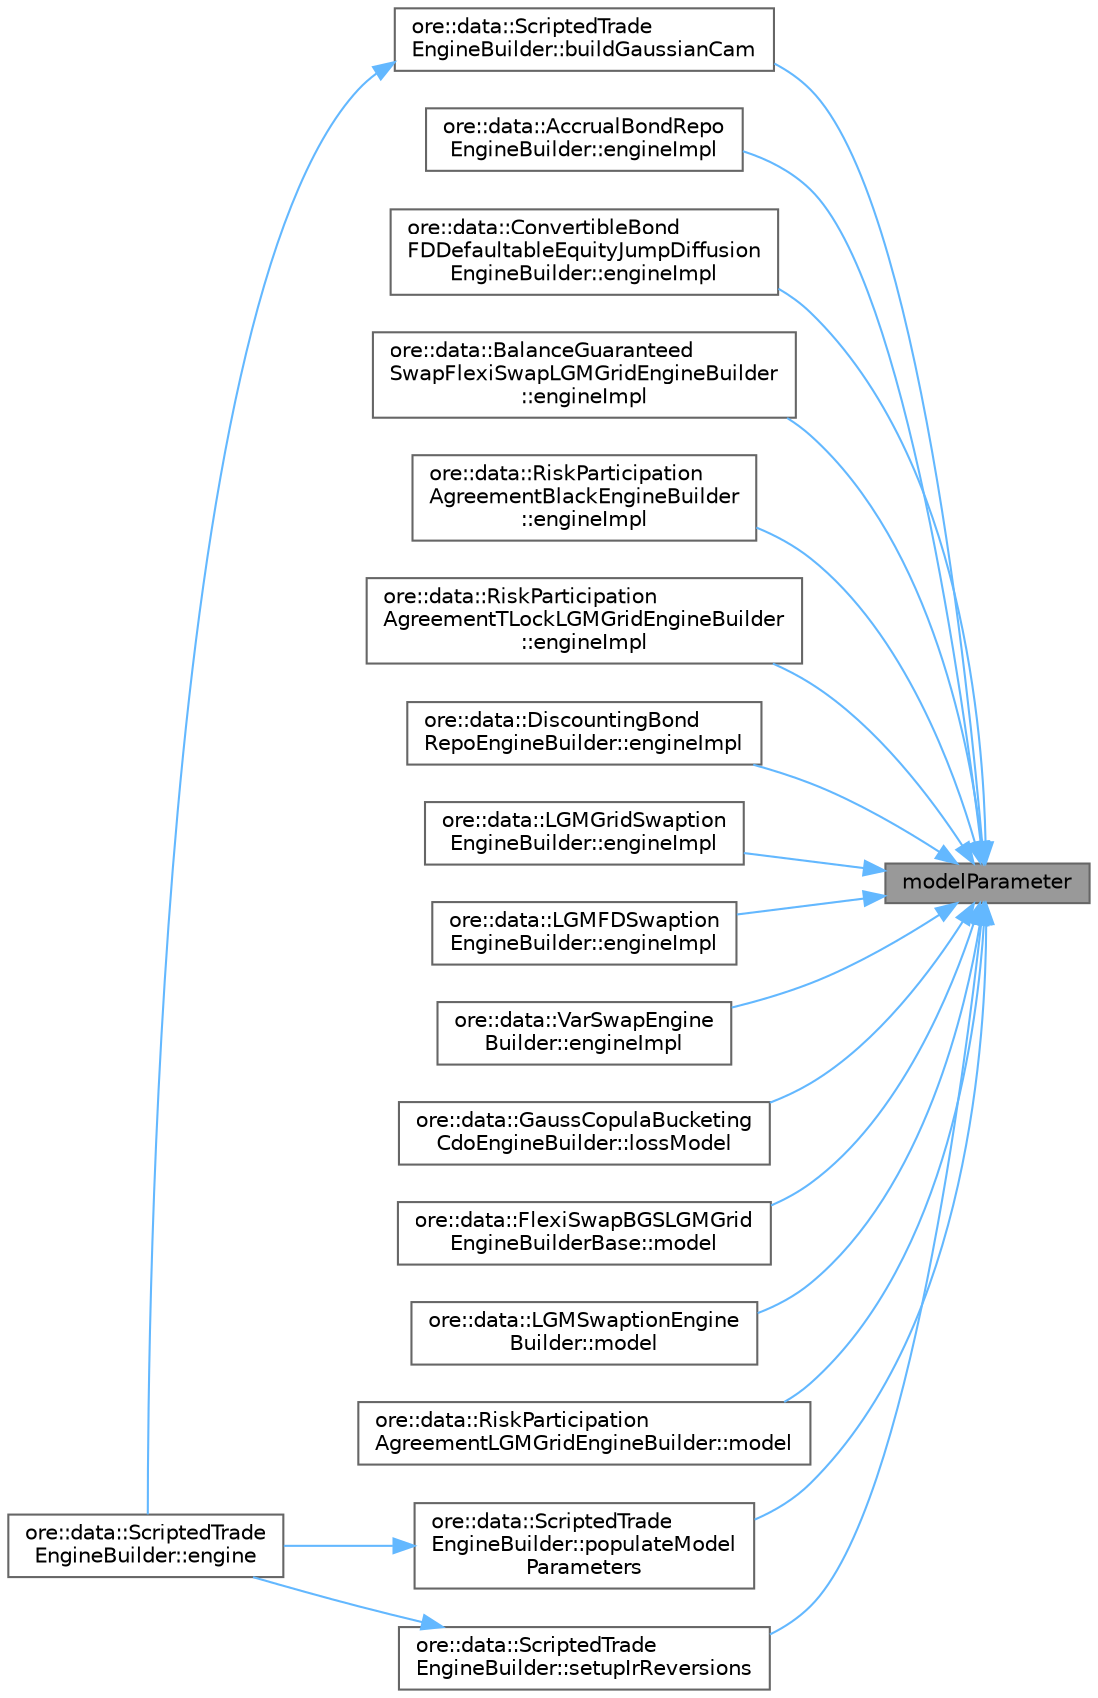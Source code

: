 digraph "modelParameter"
{
 // INTERACTIVE_SVG=YES
 // LATEX_PDF_SIZE
  bgcolor="transparent";
  edge [fontname=Helvetica,fontsize=10,labelfontname=Helvetica,labelfontsize=10];
  node [fontname=Helvetica,fontsize=10,shape=box,height=0.2,width=0.4];
  rankdir="RL";
  Node1 [label="modelParameter",height=0.2,width=0.4,color="gray40", fillcolor="grey60", style="filled", fontcolor="black",tooltip=" "];
  Node1 -> Node2 [dir="back",color="steelblue1",style="solid"];
  Node2 [label="ore::data::ScriptedTrade\lEngineBuilder::buildGaussianCam",height=0.2,width=0.4,color="grey40", fillcolor="white", style="filled",URL="$classore_1_1data_1_1_scripted_trade_engine_builder.html#a8f7fd6b51798363b9f87020fb40b792b",tooltip=" "];
  Node2 -> Node3 [dir="back",color="steelblue1",style="solid"];
  Node3 [label="ore::data::ScriptedTrade\lEngineBuilder::engine",height=0.2,width=0.4,color="grey40", fillcolor="white", style="filled",URL="$classore_1_1data_1_1_scripted_trade_engine_builder.html#afa7bc32050325672e45000b32d62ec0b",tooltip=" "];
  Node1 -> Node4 [dir="back",color="steelblue1",style="solid"];
  Node4 [label="ore::data::AccrualBondRepo\lEngineBuilder::engineImpl",height=0.2,width=0.4,color="grey40", fillcolor="white", style="filled",URL="$classore_1_1data_1_1_accrual_bond_repo_engine_builder.html#add90269313cf7a23854ca99243375909",tooltip=" "];
  Node1 -> Node5 [dir="back",color="steelblue1",style="solid"];
  Node5 [label="ore::data::ConvertibleBond\lFDDefaultableEquityJumpDiffusion\lEngineBuilder::engineImpl",height=0.2,width=0.4,color="grey40", fillcolor="white", style="filled",URL="$classore_1_1data_1_1_convertible_bond_f_d_defaultable_equity_jump_diffusion_engine_builder.html#a7f6c89c077a9e880df888ccb0eceab4a",tooltip=" "];
  Node1 -> Node6 [dir="back",color="steelblue1",style="solid"];
  Node6 [label="ore::data::BalanceGuaranteed\lSwapFlexiSwapLGMGridEngineBuilder\l::engineImpl",height=0.2,width=0.4,color="grey40", fillcolor="white", style="filled",URL="$classore_1_1data_1_1_balance_guaranteed_swap_flexi_swap_l_g_m_grid_engine_builder.html#a8eb719dba0ebfa41191512fa5c8bc15c",tooltip=" "];
  Node1 -> Node7 [dir="back",color="steelblue1",style="solid"];
  Node7 [label="ore::data::RiskParticipation\lAgreementBlackEngineBuilder\l::engineImpl",height=0.2,width=0.4,color="grey40", fillcolor="white", style="filled",URL="$classore_1_1data_1_1_risk_participation_agreement_black_engine_builder.html#ae2aa104a3fa81516567894240d1d3073",tooltip=" "];
  Node1 -> Node8 [dir="back",color="steelblue1",style="solid"];
  Node8 [label="ore::data::RiskParticipation\lAgreementTLockLGMGridEngineBuilder\l::engineImpl",height=0.2,width=0.4,color="grey40", fillcolor="white", style="filled",URL="$classore_1_1data_1_1_risk_participation_agreement_t_lock_l_g_m_grid_engine_builder.html#ae2aa104a3fa81516567894240d1d3073",tooltip=" "];
  Node1 -> Node9 [dir="back",color="steelblue1",style="solid"];
  Node9 [label="ore::data::DiscountingBond\lRepoEngineBuilder::engineImpl",height=0.2,width=0.4,color="grey40", fillcolor="white", style="filled",URL="$classore_1_1data_1_1_discounting_bond_repo_engine_builder.html#abd7a10827e1723473d9075fc2894a876",tooltip=" "];
  Node1 -> Node10 [dir="back",color="steelblue1",style="solid"];
  Node10 [label="ore::data::LGMGridSwaption\lEngineBuilder::engineImpl",height=0.2,width=0.4,color="grey40", fillcolor="white", style="filled",URL="$classore_1_1data_1_1_l_g_m_grid_swaption_engine_builder.html#a78578c4a45ce5fb4ee6d686677c50669",tooltip=" "];
  Node1 -> Node11 [dir="back",color="steelblue1",style="solid"];
  Node11 [label="ore::data::LGMFDSwaption\lEngineBuilder::engineImpl",height=0.2,width=0.4,color="grey40", fillcolor="white", style="filled",URL="$classore_1_1data_1_1_l_g_m_f_d_swaption_engine_builder.html#a78578c4a45ce5fb4ee6d686677c50669",tooltip=" "];
  Node1 -> Node12 [dir="back",color="steelblue1",style="solid"];
  Node12 [label="ore::data::VarSwapEngine\lBuilder::engineImpl",height=0.2,width=0.4,color="grey40", fillcolor="white", style="filled",URL="$classore_1_1data_1_1_var_swap_engine_builder.html#a82f4d2acf652ff57efc5a46cff7430ca",tooltip=" "];
  Node1 -> Node13 [dir="back",color="steelblue1",style="solid"];
  Node13 [label="ore::data::GaussCopulaBucketing\lCdoEngineBuilder::lossModel",height=0.2,width=0.4,color="grey40", fillcolor="white", style="filled",URL="$classore_1_1data_1_1_gauss_copula_bucketing_cdo_engine_builder.html#a26e99d763c61449295ca80b3639577a3",tooltip=" "];
  Node1 -> Node14 [dir="back",color="steelblue1",style="solid"];
  Node14 [label="ore::data::FlexiSwapBGSLGMGrid\lEngineBuilderBase::model",height=0.2,width=0.4,color="grey40", fillcolor="white", style="filled",URL="$classore_1_1data_1_1_flexi_swap_b_g_s_l_g_m_grid_engine_builder_base.html#abc0651f3e138d26037b7f70753c8f1a6",tooltip=" "];
  Node1 -> Node15 [dir="back",color="steelblue1",style="solid"];
  Node15 [label="ore::data::LGMSwaptionEngine\lBuilder::model",height=0.2,width=0.4,color="grey40", fillcolor="white", style="filled",URL="$classore_1_1data_1_1_l_g_m_swaption_engine_builder.html#a15d5bfbc8a8dc9f2485f9b941b26ff91",tooltip=" "];
  Node1 -> Node16 [dir="back",color="steelblue1",style="solid"];
  Node16 [label="ore::data::RiskParticipation\lAgreementLGMGridEngineBuilder::model",height=0.2,width=0.4,color="grey40", fillcolor="white", style="filled",URL="$classore_1_1data_1_1_risk_participation_agreement_l_g_m_grid_engine_builder.html#a29e3df272decd45b35d8fe08ef7308e0",tooltip=" "];
  Node1 -> Node17 [dir="back",color="steelblue1",style="solid"];
  Node17 [label="ore::data::ScriptedTrade\lEngineBuilder::populateModel\lParameters",height=0.2,width=0.4,color="grey40", fillcolor="white", style="filled",URL="$classore_1_1data_1_1_scripted_trade_engine_builder.html#a8b4b5abf07a6ac02881174d61875fd55",tooltip=" "];
  Node17 -> Node3 [dir="back",color="steelblue1",style="solid"];
  Node1 -> Node18 [dir="back",color="steelblue1",style="solid"];
  Node18 [label="ore::data::ScriptedTrade\lEngineBuilder::setupIrReversions",height=0.2,width=0.4,color="grey40", fillcolor="white", style="filled",URL="$classore_1_1data_1_1_scripted_trade_engine_builder.html#a8ec923b3a3cf9b9d8f5a725930cd451a",tooltip=" "];
  Node18 -> Node3 [dir="back",color="steelblue1",style="solid"];
}
